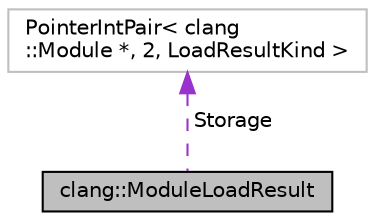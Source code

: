 digraph "clang::ModuleLoadResult"
{
 // LATEX_PDF_SIZE
  bgcolor="transparent";
  edge [fontname="Helvetica",fontsize="10",labelfontname="Helvetica",labelfontsize="10"];
  node [fontname="Helvetica",fontsize="10",shape=record];
  Node1 [label="clang::ModuleLoadResult",height=0.2,width=0.4,color="black", fillcolor="grey75", style="filled", fontcolor="black",tooltip="Describes the result of attempting to load a module."];
  Node2 -> Node1 [dir="back",color="darkorchid3",fontsize="10",style="dashed",label=" Storage" ,fontname="Helvetica"];
  Node2 [label="PointerIntPair\< clang\l::Module *, 2, LoadResultKind \>",height=0.2,width=0.4,color="grey75",tooltip=" "];
}
